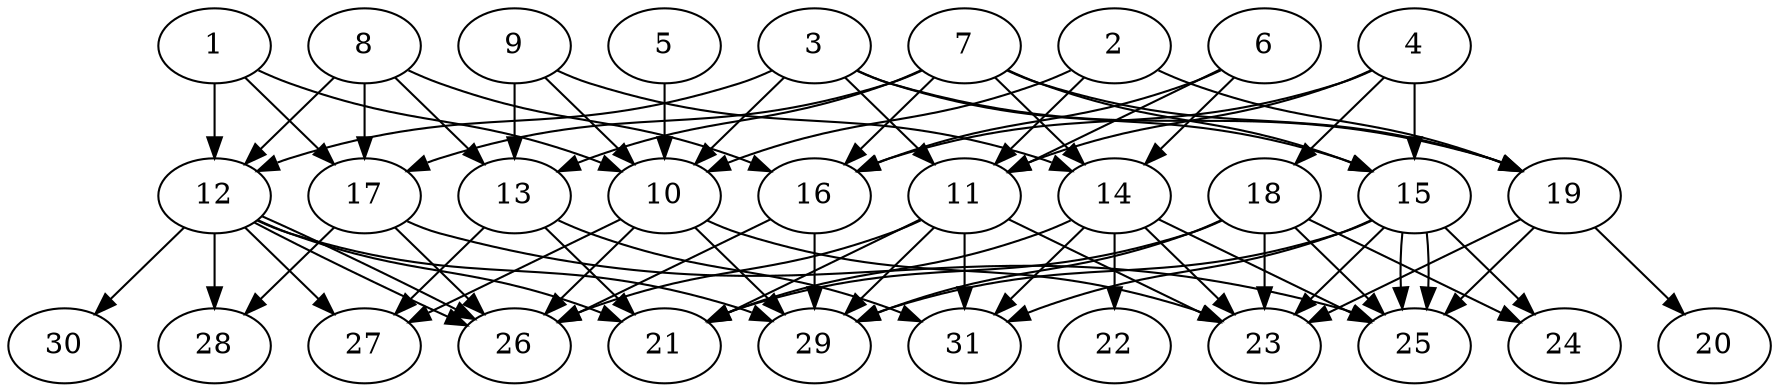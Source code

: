 // DAG (tier=2-normal, mode=compute, n=31, ccr=0.398, fat=0.642, density=0.527, regular=0.596, jump=0.134, mindata=524288, maxdata=8388608)
// DAG automatically generated by daggen at Sun Aug 24 16:33:33 2025
// /home/ermia/Project/Environments/daggen/bin/daggen --dot --ccr 0.398 --fat 0.642 --regular 0.596 --density 0.527 --jump 0.134 --mindata 524288 --maxdata 8388608 -n 31 
digraph G {
  1 [size="547080107033123356672", alpha="0.15", expect_size="273540053516561678336"]
  1 -> 10 [size ="535127499210752"]
  1 -> 12 [size ="535127499210752"]
  1 -> 17 [size ="535127499210752"]
  2 [size="165068729657361170432", alpha="0.16", expect_size="82534364828680585216"]
  2 -> 10 [size ="240731650260992"]
  2 -> 11 [size ="240731650260992"]
  2 -> 19 [size ="240731650260992"]
  3 [size="1007533816347541248", alpha="0.16", expect_size="503766908173770624"]
  3 -> 10 [size ="533520711680000"]
  3 -> 11 [size ="533520711680000"]
  3 -> 12 [size ="533520711680000"]
  3 -> 15 [size ="533520711680000"]
  3 -> 19 [size ="533520711680000"]
  4 [size="147850735204474", alpha="0.09", expect_size="73925367602237"]
  4 -> 11 [size ="2320926507008"]
  4 -> 15 [size ="2320926507008"]
  4 -> 16 [size ="2320926507008"]
  4 -> 18 [size ="2320926507008"]
  5 [size="155018927781932171264", alpha="0.01", expect_size="77509463890966085632"]
  5 -> 10 [size ="230858820681728"]
  6 [size="373705128595664", alpha="0.12", expect_size="186852564297832"]
  6 -> 11 [size ="24043839291392"]
  6 -> 14 [size ="24043839291392"]
  6 -> 16 [size ="24043839291392"]
  7 [size="351202448985030656", alpha="0.09", expect_size="175601224492515328"]
  7 -> 13 [size ="3982248378368"]
  7 -> 14 [size ="3982248378368"]
  7 -> 15 [size ="3982248378368"]
  7 -> 16 [size ="3982248378368"]
  7 -> 17 [size ="3982248378368"]
  7 -> 19 [size ="3982248378368"]
  8 [size="4772753235420956", alpha="0.11", expect_size="2386376617710478"]
  8 -> 12 [size ="207539832619008"]
  8 -> 13 [size ="207539832619008"]
  8 -> 16 [size ="207539832619008"]
  8 -> 17 [size ="207539832619008"]
  9 [size="35349556665253888000", alpha="0.20", expect_size="17674778332626944000"]
  9 -> 10 [size ="86167991091200"]
  9 -> 13 [size ="86167991091200"]
  9 -> 14 [size ="86167991091200"]
  10 [size="148936624950362592", alpha="0.06", expect_size="74468312475181296"]
  10 -> 23 [size ="80354685747200"]
  10 -> 26 [size ="80354685747200"]
  10 -> 27 [size ="80354685747200"]
  10 -> 29 [size ="80354685747200"]
  11 [size="63214914320852024", alpha="0.04", expect_size="31607457160426012"]
  11 -> 21 [size ="39210400612352"]
  11 -> 23 [size ="39210400612352"]
  11 -> 26 [size ="39210400612352"]
  11 -> 29 [size ="39210400612352"]
  11 -> 31 [size ="39210400612352"]
  12 [size="5594578001375352", alpha="0.03", expect_size="2797289000687676"]
  12 -> 21 [size ="178894816673792"]
  12 -> 26 [size ="178894816673792"]
  12 -> 26 [size ="178894816673792"]
  12 -> 27 [size ="178894816673792"]
  12 -> 28 [size ="178894816673792"]
  12 -> 29 [size ="178894816673792"]
  12 -> 30 [size ="178894816673792"]
  13 [size="1268373245640688", alpha="0.07", expect_size="634186622820344"]
  13 -> 21 [size ="34228876083200"]
  13 -> 27 [size ="34228876083200"]
  13 -> 31 [size ="34228876083200"]
  14 [size="8515661821121478", alpha="0.14", expect_size="4257830910560739"]
  14 -> 21 [size ="256623968780288"]
  14 -> 22 [size ="256623968780288"]
  14 -> 23 [size ="256623968780288"]
  14 -> 25 [size ="256623968780288"]
  14 -> 31 [size ="256623968780288"]
  15 [size="205902083366049056", alpha="0.01", expect_size="102951041683024528"]
  15 -> 23 [size ="130949534711808"]
  15 -> 24 [size ="130949534711808"]
  15 -> 25 [size ="130949534711808"]
  15 -> 25 [size ="130949534711808"]
  15 -> 29 [size ="130949534711808"]
  15 -> 31 [size ="130949534711808"]
  16 [size="584080234083465728", alpha="0.02", expect_size="292040117041732864"]
  16 -> 26 [size ="341881544245248"]
  16 -> 29 [size ="341881544245248"]
  17 [size="250493063063912054784", alpha="0.01", expect_size="125246531531956027392"]
  17 -> 25 [size ="317897507340288"]
  17 -> 26 [size ="317897507340288"]
  17 -> 28 [size ="317897507340288"]
  18 [size="9052249316980346", alpha="0.14", expect_size="4526124658490173"]
  18 -> 21 [size ="160710034194432"]
  18 -> 23 [size ="160710034194432"]
  18 -> 24 [size ="160710034194432"]
  18 -> 25 [size ="160710034194432"]
  18 -> 29 [size ="160710034194432"]
  19 [size="166990628117292736", alpha="0.19", expect_size="83495314058646368"]
  19 -> 20 [size ="109139556564992"]
  19 -> 23 [size ="109139556564992"]
  19 -> 25 [size ="109139556564992"]
  20 [size="878621854277710848", alpha="0.02", expect_size="439310927138855424"]
  21 [size="403002996597954", alpha="0.15", expect_size="201501498298977"]
  22 [size="9259986177182070", alpha="0.03", expect_size="4629993088591035"]
  23 [size="17990537305167070", alpha="0.13", expect_size="8995268652583535"]
  24 [size="28855926135449636", alpha="0.17", expect_size="14427963067724818"]
  25 [size="14912116185607820", alpha="0.03", expect_size="7456058092803910"]
  26 [size="338882713817916608", alpha="0.03", expect_size="169441356908958304"]
  27 [size="844299340900671872", alpha="0.13", expect_size="422149670450335936"]
  28 [size="56759108194950709248", alpha="0.11", expect_size="28379554097475354624"]
  29 [size="106365380239197616", alpha="0.03", expect_size="53182690119598808"]
  30 [size="500593054625207872", alpha="0.10", expect_size="250296527312603936"]
  31 [size="31495099016697348096", alpha="0.09", expect_size="15747549508348674048"]
}